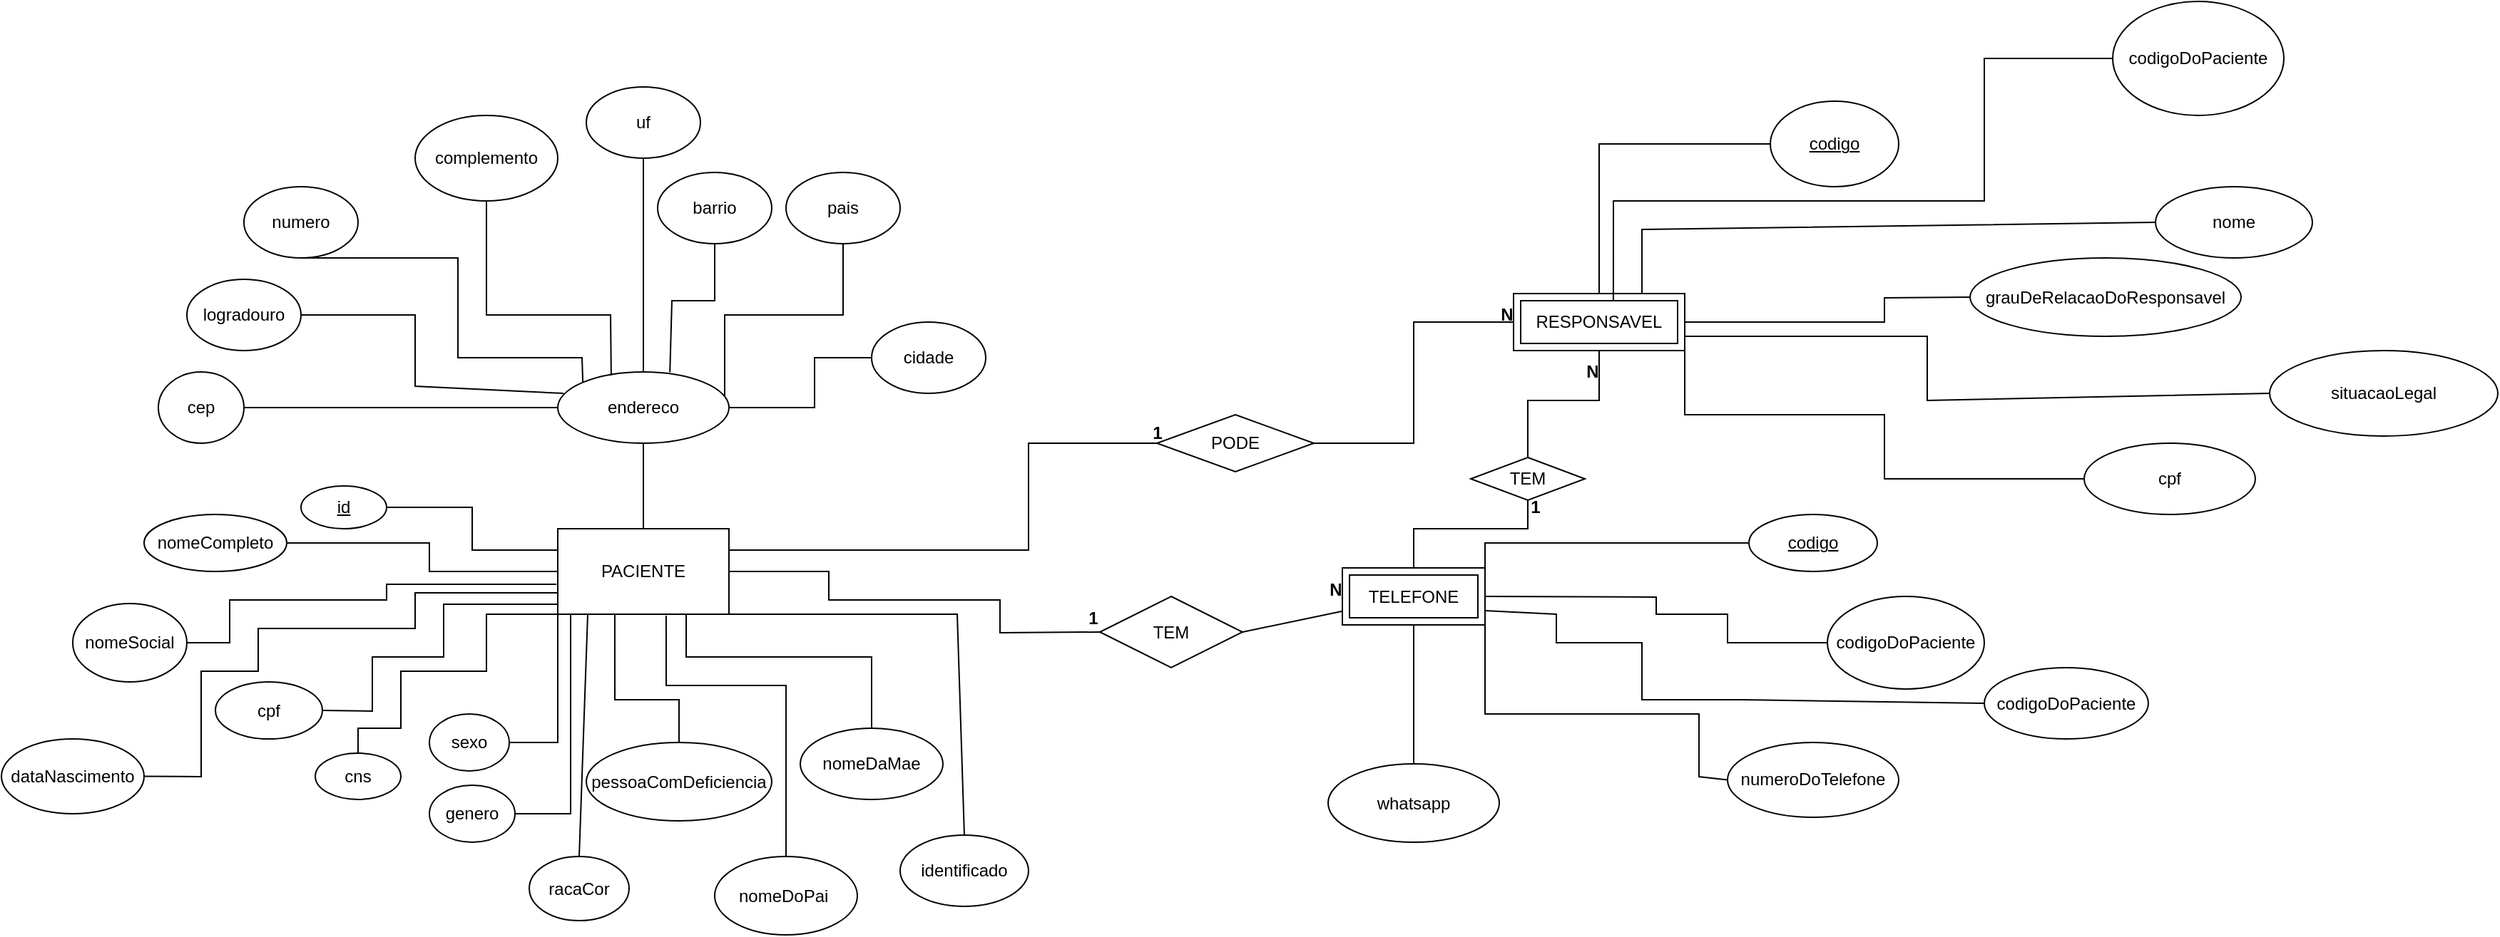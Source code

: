 <mxfile version="24.4.10" type="github">
  <diagram name="Página-1" id="SFgQcUFF7pyh4ZjSaCR_">
    <mxGraphModel dx="1862" dy="551" grid="1" gridSize="10" guides="1" tooltips="1" connect="1" arrows="1" fold="1" page="1" pageScale="1" pageWidth="827" pageHeight="1169" math="0" shadow="0">
      <root>
        <mxCell id="0" />
        <mxCell id="1" parent="0" />
        <mxCell id="bGYxSe46Wno6zwXiq_Kz-1" value="PACIENTE" style="rounded=0;whiteSpace=wrap;html=1;" vertex="1" parent="1">
          <mxGeometry x="230" y="380" width="120" height="60" as="geometry" />
        </mxCell>
        <mxCell id="bGYxSe46Wno6zwXiq_Kz-107" style="edgeStyle=orthogonalEdgeStyle;rounded=0;orthogonalLoop=1;jettySize=auto;html=1;exitX=0;exitY=0;exitDx=0;exitDy=0;" edge="1" parent="1" source="bGYxSe46Wno6zwXiq_Kz-4">
          <mxGeometry relative="1" as="geometry">
            <mxPoint x="247.412" y="277.235" as="targetPoint" />
          </mxGeometry>
        </mxCell>
        <mxCell id="bGYxSe46Wno6zwXiq_Kz-4" value="endereco" style="ellipse;whiteSpace=wrap;html=1;" vertex="1" parent="1">
          <mxGeometry x="230" y="270" width="120" height="50" as="geometry" />
        </mxCell>
        <mxCell id="bGYxSe46Wno6zwXiq_Kz-5" value="" style="endArrow=none;html=1;rounded=0;exitX=0;exitY=0.5;exitDx=0;exitDy=0;" edge="1" parent="1" source="bGYxSe46Wno6zwXiq_Kz-4" target="bGYxSe46Wno6zwXiq_Kz-6">
          <mxGeometry width="50" height="50" relative="1" as="geometry">
            <mxPoint x="250" y="210" as="sourcePoint" />
            <mxPoint x="300" y="160" as="targetPoint" />
            <Array as="points" />
          </mxGeometry>
        </mxCell>
        <mxCell id="bGYxSe46Wno6zwXiq_Kz-6" value="cep" style="ellipse;whiteSpace=wrap;html=1;" vertex="1" parent="1">
          <mxGeometry x="-50" y="270" width="60" height="50" as="geometry" />
        </mxCell>
        <mxCell id="bGYxSe46Wno6zwXiq_Kz-7" value="logradouro" style="ellipse;whiteSpace=wrap;html=1;" vertex="1" parent="1">
          <mxGeometry x="-30" y="205" width="80" height="50" as="geometry" />
        </mxCell>
        <mxCell id="bGYxSe46Wno6zwXiq_Kz-8" value="numero" style="ellipse;whiteSpace=wrap;html=1;" vertex="1" parent="1">
          <mxGeometry x="10" y="140" width="80" height="50" as="geometry" />
        </mxCell>
        <mxCell id="bGYxSe46Wno6zwXiq_Kz-9" value="complemento" style="ellipse;whiteSpace=wrap;html=1;" vertex="1" parent="1">
          <mxGeometry x="130" y="90" width="100" height="60" as="geometry" />
        </mxCell>
        <mxCell id="bGYxSe46Wno6zwXiq_Kz-10" value="uf" style="ellipse;whiteSpace=wrap;html=1;" vertex="1" parent="1">
          <mxGeometry x="250" y="70" width="80" height="50" as="geometry" />
        </mxCell>
        <mxCell id="bGYxSe46Wno6zwXiq_Kz-11" value="barrio" style="ellipse;whiteSpace=wrap;html=1;" vertex="1" parent="1">
          <mxGeometry x="300" y="130" width="80" height="50" as="geometry" />
        </mxCell>
        <mxCell id="bGYxSe46Wno6zwXiq_Kz-12" value="cidade" style="ellipse;whiteSpace=wrap;html=1;" vertex="1" parent="1">
          <mxGeometry x="450" y="235" width="80" height="50" as="geometry" />
        </mxCell>
        <mxCell id="bGYxSe46Wno6zwXiq_Kz-13" value="pais" style="ellipse;whiteSpace=wrap;html=1;" vertex="1" parent="1">
          <mxGeometry x="390" y="130" width="80" height="50" as="geometry" />
        </mxCell>
        <mxCell id="bGYxSe46Wno6zwXiq_Kz-14" value="" style="endArrow=none;html=1;rounded=0;entryX=1;entryY=0.5;entryDx=0;entryDy=0;exitX=0.033;exitY=0.3;exitDx=0;exitDy=0;exitPerimeter=0;" edge="1" parent="1" source="bGYxSe46Wno6zwXiq_Kz-4" target="bGYxSe46Wno6zwXiq_Kz-7">
          <mxGeometry width="50" height="50" relative="1" as="geometry">
            <mxPoint x="190" y="260" as="sourcePoint" />
            <mxPoint x="240" y="210" as="targetPoint" />
            <Array as="points">
              <mxPoint x="130" y="280" />
              <mxPoint x="130" y="230" />
            </Array>
          </mxGeometry>
        </mxCell>
        <mxCell id="bGYxSe46Wno6zwXiq_Kz-15" value="" style="endArrow=none;html=1;rounded=0;entryX=0.5;entryY=1;entryDx=0;entryDy=0;exitX=0;exitY=0;exitDx=0;exitDy=0;" edge="1" parent="1" source="bGYxSe46Wno6zwXiq_Kz-4" target="bGYxSe46Wno6zwXiq_Kz-8">
          <mxGeometry width="50" height="50" relative="1" as="geometry">
            <mxPoint x="250" y="280" as="sourcePoint" />
            <mxPoint x="315" y="210" as="targetPoint" />
            <Array as="points">
              <mxPoint x="247" y="260" />
              <mxPoint x="160" y="260" />
              <mxPoint x="160" y="190" />
            </Array>
          </mxGeometry>
        </mxCell>
        <mxCell id="bGYxSe46Wno6zwXiq_Kz-16" value="" style="endArrow=none;html=1;rounded=0;entryX=0.5;entryY=1;entryDx=0;entryDy=0;exitX=0.312;exitY=0.051;exitDx=0;exitDy=0;exitPerimeter=0;" edge="1" parent="1" source="bGYxSe46Wno6zwXiq_Kz-4" target="bGYxSe46Wno6zwXiq_Kz-9">
          <mxGeometry width="50" height="50" relative="1" as="geometry">
            <mxPoint x="290" y="270" as="sourcePoint" />
            <mxPoint x="340" y="220" as="targetPoint" />
            <Array as="points">
              <mxPoint x="267" y="230" />
              <mxPoint x="180" y="230" />
            </Array>
          </mxGeometry>
        </mxCell>
        <mxCell id="bGYxSe46Wno6zwXiq_Kz-17" value="" style="endArrow=none;html=1;rounded=0;exitX=0.5;exitY=0;exitDx=0;exitDy=0;" edge="1" parent="1" source="bGYxSe46Wno6zwXiq_Kz-4" target="bGYxSe46Wno6zwXiq_Kz-10">
          <mxGeometry width="50" height="50" relative="1" as="geometry">
            <mxPoint x="320" y="270" as="sourcePoint" />
            <mxPoint x="370" y="220" as="targetPoint" />
          </mxGeometry>
        </mxCell>
        <mxCell id="bGYxSe46Wno6zwXiq_Kz-18" value="" style="endArrow=none;html=1;rounded=0;entryX=0.5;entryY=1;entryDx=0;entryDy=0;exitX=0.655;exitY=0.004;exitDx=0;exitDy=0;exitPerimeter=0;" edge="1" parent="1" source="bGYxSe46Wno6zwXiq_Kz-4" target="bGYxSe46Wno6zwXiq_Kz-11">
          <mxGeometry width="50" height="50" relative="1" as="geometry">
            <mxPoint x="363.5" y="290" as="sourcePoint" />
            <mxPoint x="413.5" y="240" as="targetPoint" />
            <Array as="points">
              <mxPoint x="310" y="220" />
              <mxPoint x="340" y="220" />
            </Array>
          </mxGeometry>
        </mxCell>
        <mxCell id="bGYxSe46Wno6zwXiq_Kz-19" value="" style="endArrow=none;html=1;rounded=0;entryX=0.5;entryY=1;entryDx=0;entryDy=0;exitX=0.975;exitY=0.34;exitDx=0;exitDy=0;exitPerimeter=0;" edge="1" parent="1" source="bGYxSe46Wno6zwXiq_Kz-4" target="bGYxSe46Wno6zwXiq_Kz-13">
          <mxGeometry width="50" height="50" relative="1" as="geometry">
            <mxPoint x="390" y="370" as="sourcePoint" />
            <mxPoint x="440" y="320" as="targetPoint" />
            <Array as="points">
              <mxPoint x="347" y="230" />
              <mxPoint x="430" y="230" />
            </Array>
          </mxGeometry>
        </mxCell>
        <mxCell id="bGYxSe46Wno6zwXiq_Kz-22" value="" style="endArrow=none;html=1;rounded=0;entryX=0;entryY=0.5;entryDx=0;entryDy=0;exitX=1;exitY=0.5;exitDx=0;exitDy=0;" edge="1" parent="1" source="bGYxSe46Wno6zwXiq_Kz-4" target="bGYxSe46Wno6zwXiq_Kz-12">
          <mxGeometry width="50" height="50" relative="1" as="geometry">
            <mxPoint x="380" y="340" as="sourcePoint" />
            <mxPoint x="430" y="290" as="targetPoint" />
            <Array as="points">
              <mxPoint x="410" y="295" />
              <mxPoint x="410" y="260" />
            </Array>
          </mxGeometry>
        </mxCell>
        <mxCell id="bGYxSe46Wno6zwXiq_Kz-23" value="" style="endArrow=none;html=1;rounded=0;entryX=0.5;entryY=1;entryDx=0;entryDy=0;exitX=0.5;exitY=0;exitDx=0;exitDy=0;" edge="1" parent="1" source="bGYxSe46Wno6zwXiq_Kz-1" target="bGYxSe46Wno6zwXiq_Kz-4">
          <mxGeometry width="50" height="50" relative="1" as="geometry">
            <mxPoint x="280" y="390" as="sourcePoint" />
            <mxPoint x="330" y="340" as="targetPoint" />
          </mxGeometry>
        </mxCell>
        <mxCell id="bGYxSe46Wno6zwXiq_Kz-24" value="" style="endArrow=none;html=1;rounded=0;entryX=0;entryY=0.25;entryDx=0;entryDy=0;exitX=1;exitY=0.5;exitDx=0;exitDy=0;" edge="1" parent="1" source="bGYxSe46Wno6zwXiq_Kz-26" target="bGYxSe46Wno6zwXiq_Kz-1">
          <mxGeometry width="50" height="50" relative="1" as="geometry">
            <mxPoint x="150" y="417" as="sourcePoint" />
            <mxPoint x="210" y="420" as="targetPoint" />
            <Array as="points">
              <mxPoint x="170" y="365" />
              <mxPoint x="170" y="395" />
            </Array>
          </mxGeometry>
        </mxCell>
        <mxCell id="bGYxSe46Wno6zwXiq_Kz-26" value="&lt;u&gt;id&lt;/u&gt;" style="ellipse;whiteSpace=wrap;html=1;" vertex="1" parent="1">
          <mxGeometry x="50" y="350" width="60" height="30" as="geometry" />
        </mxCell>
        <mxCell id="bGYxSe46Wno6zwXiq_Kz-27" value="" style="endArrow=none;html=1;rounded=0;entryX=0;entryY=0.5;entryDx=0;entryDy=0;exitX=1;exitY=0.5;exitDx=0;exitDy=0;" edge="1" parent="1" source="bGYxSe46Wno6zwXiq_Kz-31" target="bGYxSe46Wno6zwXiq_Kz-1">
          <mxGeometry width="50" height="50" relative="1" as="geometry">
            <mxPoint x="180" y="500" as="sourcePoint" />
            <mxPoint x="230" y="450" as="targetPoint" />
            <Array as="points">
              <mxPoint x="140" y="390" />
              <mxPoint x="140" y="410" />
            </Array>
          </mxGeometry>
        </mxCell>
        <mxCell id="bGYxSe46Wno6zwXiq_Kz-28" value="cns" style="ellipse;whiteSpace=wrap;html=1;" vertex="1" parent="1">
          <mxGeometry x="60" y="537.5" width="60" height="32.5" as="geometry" />
        </mxCell>
        <mxCell id="bGYxSe46Wno6zwXiq_Kz-29" value="cpf" style="ellipse;whiteSpace=wrap;html=1;" vertex="1" parent="1">
          <mxGeometry x="-10" y="487.5" width="75" height="40" as="geometry" />
        </mxCell>
        <mxCell id="bGYxSe46Wno6zwXiq_Kz-30" value="sexo" style="ellipse;whiteSpace=wrap;html=1;" vertex="1" parent="1">
          <mxGeometry x="140" y="510" width="56" height="40" as="geometry" />
        </mxCell>
        <mxCell id="bGYxSe46Wno6zwXiq_Kz-31" value="nomeCompleto" style="ellipse;whiteSpace=wrap;html=1;" vertex="1" parent="1">
          <mxGeometry x="-60" y="370" width="100" height="40" as="geometry" />
        </mxCell>
        <mxCell id="bGYxSe46Wno6zwXiq_Kz-32" value="" style="endArrow=none;html=1;rounded=0;entryX=0;entryY=0.883;entryDx=0;entryDy=0;exitX=1;exitY=0.5;exitDx=0;exitDy=0;entryPerimeter=0;" edge="1" parent="1" source="bGYxSe46Wno6zwXiq_Kz-29" target="bGYxSe46Wno6zwXiq_Kz-1">
          <mxGeometry width="50" height="50" relative="1" as="geometry">
            <mxPoint x="80" y="460" as="sourcePoint" />
            <mxPoint x="295" y="450" as="targetPoint" />
            <Array as="points">
              <mxPoint x="100" y="508" />
              <mxPoint x="100" y="470" />
              <mxPoint x="150" y="470" />
              <mxPoint x="150" y="433" />
            </Array>
          </mxGeometry>
        </mxCell>
        <mxCell id="bGYxSe46Wno6zwXiq_Kz-33" value="" style="endArrow=none;html=1;rounded=0;exitX=1;exitY=0.5;exitDx=0;exitDy=0;" edge="1" parent="1" source="bGYxSe46Wno6zwXiq_Kz-30">
          <mxGeometry width="50" height="50" relative="1" as="geometry">
            <mxPoint x="240" y="510" as="sourcePoint" />
            <mxPoint x="230" y="440" as="targetPoint" />
            <Array as="points">
              <mxPoint x="230" y="530" />
            </Array>
          </mxGeometry>
        </mxCell>
        <mxCell id="bGYxSe46Wno6zwXiq_Kz-34" value="" style="endArrow=none;html=1;rounded=0;entryX=0;entryY=1;entryDx=0;entryDy=0;exitX=0.5;exitY=0;exitDx=0;exitDy=0;" edge="1" parent="1" source="bGYxSe46Wno6zwXiq_Kz-28" target="bGYxSe46Wno6zwXiq_Kz-1">
          <mxGeometry width="50" height="50" relative="1" as="geometry">
            <mxPoint x="120" y="520" as="sourcePoint" />
            <mxPoint x="290" y="507.5" as="targetPoint" />
            <Array as="points">
              <mxPoint x="90" y="520" />
              <mxPoint x="120" y="520" />
              <mxPoint x="120" y="480" />
              <mxPoint x="180" y="480" />
              <mxPoint x="180" y="440" />
            </Array>
          </mxGeometry>
        </mxCell>
        <mxCell id="bGYxSe46Wno6zwXiq_Kz-35" style="edgeStyle=orthogonalEdgeStyle;rounded=0;orthogonalLoop=1;jettySize=auto;html=1;exitX=0.5;exitY=1;exitDx=0;exitDy=0;" edge="1" parent="1" source="bGYxSe46Wno6zwXiq_Kz-28" target="bGYxSe46Wno6zwXiq_Kz-28">
          <mxGeometry relative="1" as="geometry" />
        </mxCell>
        <mxCell id="bGYxSe46Wno6zwXiq_Kz-36" value="" style="endArrow=none;html=1;rounded=0;entryX=0.075;entryY=1;entryDx=0;entryDy=0;entryPerimeter=0;exitX=1;exitY=0.5;exitDx=0;exitDy=0;" edge="1" parent="1" source="bGYxSe46Wno6zwXiq_Kz-37" target="bGYxSe46Wno6zwXiq_Kz-1">
          <mxGeometry width="50" height="50" relative="1" as="geometry">
            <mxPoint x="330" y="520" as="sourcePoint" />
            <mxPoint x="420" y="515" as="targetPoint" />
            <Array as="points">
              <mxPoint x="239" y="580" />
            </Array>
          </mxGeometry>
        </mxCell>
        <mxCell id="bGYxSe46Wno6zwXiq_Kz-37" value="genero" style="ellipse;whiteSpace=wrap;html=1;" vertex="1" parent="1">
          <mxGeometry x="140" y="560" width="60" height="40" as="geometry" />
        </mxCell>
        <mxCell id="bGYxSe46Wno6zwXiq_Kz-39" value="" style="endArrow=none;html=1;rounded=0;entryX=0.175;entryY=1;entryDx=0;entryDy=0;exitX=0.5;exitY=0;exitDx=0;exitDy=0;entryPerimeter=0;" edge="1" parent="1" source="bGYxSe46Wno6zwXiq_Kz-40" target="bGYxSe46Wno6zwXiq_Kz-1">
          <mxGeometry width="50" height="50" relative="1" as="geometry">
            <mxPoint x="440" y="550" as="sourcePoint" />
            <mxPoint x="440" y="420" as="targetPoint" />
          </mxGeometry>
        </mxCell>
        <mxCell id="bGYxSe46Wno6zwXiq_Kz-40" value="racaCor" style="ellipse;whiteSpace=wrap;html=1;" vertex="1" parent="1">
          <mxGeometry x="210" y="610" width="70" height="45" as="geometry" />
        </mxCell>
        <mxCell id="bGYxSe46Wno6zwXiq_Kz-41" value="pessoaComDeficiencia" style="ellipse;whiteSpace=wrap;html=1;" vertex="1" parent="1">
          <mxGeometry x="250" y="530" width="130" height="55" as="geometry" />
        </mxCell>
        <mxCell id="bGYxSe46Wno6zwXiq_Kz-42" value="" style="endArrow=none;html=1;rounded=0;entryX=0.333;entryY=1;entryDx=0;entryDy=0;exitX=0.5;exitY=0;exitDx=0;exitDy=0;entryPerimeter=0;" edge="1" parent="1" source="bGYxSe46Wno6zwXiq_Kz-41" target="bGYxSe46Wno6zwXiq_Kz-1">
          <mxGeometry width="50" height="50" relative="1" as="geometry">
            <mxPoint x="425" y="510" as="sourcePoint" />
            <mxPoint x="475" y="460" as="targetPoint" />
            <Array as="points">
              <mxPoint x="315" y="500" />
              <mxPoint x="270" y="500" />
            </Array>
          </mxGeometry>
        </mxCell>
        <mxCell id="bGYxSe46Wno6zwXiq_Kz-43" value="nomeDaMae" style="ellipse;whiteSpace=wrap;html=1;" vertex="1" parent="1">
          <mxGeometry x="400" y="520" width="100" height="50" as="geometry" />
        </mxCell>
        <mxCell id="bGYxSe46Wno6zwXiq_Kz-44" value="nomeDoPai&amp;nbsp;" style="ellipse;whiteSpace=wrap;html=1;" vertex="1" parent="1">
          <mxGeometry x="340" y="610" width="100" height="55" as="geometry" />
        </mxCell>
        <mxCell id="bGYxSe46Wno6zwXiq_Kz-46" value="" style="endArrow=none;html=1;rounded=0;exitX=0.5;exitY=0;exitDx=0;exitDy=0;entryX=0.633;entryY=1.017;entryDx=0;entryDy=0;entryPerimeter=0;" edge="1" parent="1" source="bGYxSe46Wno6zwXiq_Kz-44" target="bGYxSe46Wno6zwXiq_Kz-1">
          <mxGeometry width="50" height="50" relative="1" as="geometry">
            <mxPoint x="390" y="480" as="sourcePoint" />
            <mxPoint x="440" y="430" as="targetPoint" />
            <Array as="points">
              <mxPoint x="390" y="490" />
              <mxPoint x="306" y="490" />
            </Array>
          </mxGeometry>
        </mxCell>
        <mxCell id="bGYxSe46Wno6zwXiq_Kz-47" value="" style="endArrow=none;html=1;rounded=0;exitX=0.5;exitY=0;exitDx=0;exitDy=0;entryX=0.75;entryY=1;entryDx=0;entryDy=0;" edge="1" parent="1" source="bGYxSe46Wno6zwXiq_Kz-43" target="bGYxSe46Wno6zwXiq_Kz-1">
          <mxGeometry width="50" height="50" relative="1" as="geometry">
            <mxPoint x="390" y="480" as="sourcePoint" />
            <mxPoint x="330" y="460" as="targetPoint" />
            <Array as="points">
              <mxPoint x="450" y="470" />
              <mxPoint x="320" y="470" />
            </Array>
          </mxGeometry>
        </mxCell>
        <mxCell id="bGYxSe46Wno6zwXiq_Kz-50" value="identificado" style="ellipse;whiteSpace=wrap;html=1;" vertex="1" parent="1">
          <mxGeometry x="470" y="595" width="90" height="50" as="geometry" />
        </mxCell>
        <mxCell id="bGYxSe46Wno6zwXiq_Kz-51" value="" style="endArrow=none;html=1;rounded=0;entryX=1;entryY=1;entryDx=0;entryDy=0;exitX=0.5;exitY=0;exitDx=0;exitDy=0;" edge="1" parent="1" source="bGYxSe46Wno6zwXiq_Kz-50" target="bGYxSe46Wno6zwXiq_Kz-1">
          <mxGeometry width="50" height="50" relative="1" as="geometry">
            <mxPoint x="520" y="540" as="sourcePoint" />
            <mxPoint x="570" y="490" as="targetPoint" />
            <Array as="points">
              <mxPoint x="510" y="440" />
            </Array>
          </mxGeometry>
        </mxCell>
        <mxCell id="bGYxSe46Wno6zwXiq_Kz-52" value="nomeSocial" style="ellipse;whiteSpace=wrap;html=1;" vertex="1" parent="1">
          <mxGeometry x="-110" y="432.5" width="80" height="55" as="geometry" />
        </mxCell>
        <mxCell id="bGYxSe46Wno6zwXiq_Kz-53" value="" style="endArrow=none;html=1;rounded=0;entryX=-0.008;entryY=0.65;entryDx=0;entryDy=0;entryPerimeter=0;exitX=1;exitY=0.5;exitDx=0;exitDy=0;" edge="1" parent="1" source="bGYxSe46Wno6zwXiq_Kz-52" target="bGYxSe46Wno6zwXiq_Kz-1">
          <mxGeometry width="50" height="50" relative="1" as="geometry">
            <mxPoint y="470" as="sourcePoint" />
            <mxPoint x="150" y="420" as="targetPoint" />
            <Array as="points">
              <mxPoint y="460" />
              <mxPoint y="430" />
              <mxPoint x="110" y="430" />
              <mxPoint x="110" y="419" />
            </Array>
          </mxGeometry>
        </mxCell>
        <mxCell id="bGYxSe46Wno6zwXiq_Kz-55" value="dataNascimento" style="ellipse;whiteSpace=wrap;html=1;" vertex="1" parent="1">
          <mxGeometry x="-160" y="527.5" width="100" height="52.5" as="geometry" />
        </mxCell>
        <mxCell id="bGYxSe46Wno6zwXiq_Kz-56" value="" style="endArrow=none;html=1;rounded=0;entryX=0;entryY=0.75;entryDx=0;entryDy=0;exitX=1;exitY=0.5;exitDx=0;exitDy=0;" edge="1" parent="1" source="bGYxSe46Wno6zwXiq_Kz-55" target="bGYxSe46Wno6zwXiq_Kz-1">
          <mxGeometry width="50" height="50" relative="1" as="geometry">
            <mxPoint x="-70" y="610" as="sourcePoint" />
            <mxPoint x="-20" y="560" as="targetPoint" />
            <Array as="points">
              <mxPoint x="-20" y="554" />
              <mxPoint x="-20" y="480" />
              <mxPoint x="20" y="480" />
              <mxPoint x="20" y="450" />
              <mxPoint x="130" y="450" />
              <mxPoint x="130" y="425" />
            </Array>
          </mxGeometry>
        </mxCell>
        <mxCell id="bGYxSe46Wno6zwXiq_Kz-57" value="TEM" style="rhombus;whiteSpace=wrap;html=1;" vertex="1" parent="1">
          <mxGeometry x="610" y="427.5" width="100" height="50" as="geometry" />
        </mxCell>
        <mxCell id="bGYxSe46Wno6zwXiq_Kz-58" value="" style="endArrow=none;html=1;rounded=0;entryX=0;entryY=0.5;entryDx=0;entryDy=0;exitX=1;exitY=0.5;exitDx=0;exitDy=0;" edge="1" parent="1" source="bGYxSe46Wno6zwXiq_Kz-1" target="bGYxSe46Wno6zwXiq_Kz-57">
          <mxGeometry width="50" height="50" relative="1" as="geometry">
            <mxPoint x="364" y="420" as="sourcePoint" />
            <mxPoint x="414" y="370" as="targetPoint" />
            <Array as="points">
              <mxPoint x="420" y="410" />
              <mxPoint x="420" y="430" />
              <mxPoint x="540" y="430" />
              <mxPoint x="540" y="453" />
            </Array>
          </mxGeometry>
        </mxCell>
        <mxCell id="bGYxSe46Wno6zwXiq_Kz-61" value="1" style="text;html=1;align=center;verticalAlign=middle;resizable=0;points=[];autosize=1;strokeColor=none;fillColor=none;fontStyle=1" vertex="1" parent="1">
          <mxGeometry x="590" y="427.5" width="30" height="30" as="geometry" />
        </mxCell>
        <mxCell id="bGYxSe46Wno6zwXiq_Kz-66" value="" style="endArrow=none;html=1;rounded=0;exitX=1;exitY=0.5;exitDx=0;exitDy=0;" edge="1" parent="1" source="bGYxSe46Wno6zwXiq_Kz-57" target="bGYxSe46Wno6zwXiq_Kz-67">
          <mxGeometry width="50" height="50" relative="1" as="geometry">
            <mxPoint x="610" y="480" as="sourcePoint" />
            <mxPoint x="660" y="430" as="targetPoint" />
          </mxGeometry>
        </mxCell>
        <mxCell id="bGYxSe46Wno6zwXiq_Kz-67" value="TELEFONE" style="shape=ext;margin=3;double=1;whiteSpace=wrap;html=1;align=center;" vertex="1" parent="1">
          <mxGeometry x="780" y="407.5" width="100" height="40" as="geometry" />
        </mxCell>
        <mxCell id="bGYxSe46Wno6zwXiq_Kz-68" value="&lt;b&gt;N&lt;/b&gt;" style="text;html=1;align=center;verticalAlign=middle;resizable=0;points=[];autosize=1;strokeColor=none;fillColor=none;" vertex="1" parent="1">
          <mxGeometry x="760" y="407.5" width="30" height="30" as="geometry" />
        </mxCell>
        <mxCell id="bGYxSe46Wno6zwXiq_Kz-70" value="" style="endArrow=none;html=1;rounded=0;exitX=1;exitY=0.25;exitDx=0;exitDy=0;entryX=0;entryY=0.5;entryDx=0;entryDy=0;" edge="1" parent="1" source="bGYxSe46Wno6zwXiq_Kz-1" target="bGYxSe46Wno6zwXiq_Kz-80">
          <mxGeometry width="50" height="50" relative="1" as="geometry">
            <mxPoint x="440" y="390" as="sourcePoint" />
            <mxPoint x="750" y="320" as="targetPoint" />
            <Array as="points">
              <mxPoint x="560" y="395" />
              <mxPoint x="560" y="320" />
              <mxPoint x="670" y="320" />
            </Array>
          </mxGeometry>
        </mxCell>
        <mxCell id="bGYxSe46Wno6zwXiq_Kz-72" value="&lt;u&gt;codigo&lt;/u&gt;" style="ellipse;whiteSpace=wrap;html=1;" vertex="1" parent="1">
          <mxGeometry x="1065" y="370" width="90" height="40" as="geometry" />
        </mxCell>
        <mxCell id="bGYxSe46Wno6zwXiq_Kz-73" value="" style="endArrow=none;html=1;rounded=0;exitX=1;exitY=0;exitDx=0;exitDy=0;entryX=0;entryY=0.5;entryDx=0;entryDy=0;" edge="1" parent="1" source="bGYxSe46Wno6zwXiq_Kz-67" target="bGYxSe46Wno6zwXiq_Kz-72">
          <mxGeometry width="50" height="50" relative="1" as="geometry">
            <mxPoint x="920" y="460" as="sourcePoint" />
            <mxPoint x="970" y="410" as="targetPoint" />
            <Array as="points">
              <mxPoint x="880" y="390" />
            </Array>
          </mxGeometry>
        </mxCell>
        <mxCell id="bGYxSe46Wno6zwXiq_Kz-74" value="codigoDoPaciente" style="ellipse;whiteSpace=wrap;html=1;" vertex="1" parent="1">
          <mxGeometry x="1120" y="427.5" width="110" height="65" as="geometry" />
        </mxCell>
        <mxCell id="bGYxSe46Wno6zwXiq_Kz-75" value="" style="endArrow=none;html=1;rounded=0;entryX=0;entryY=0.5;entryDx=0;entryDy=0;exitX=1;exitY=0.5;exitDx=0;exitDy=0;" edge="1" parent="1" source="bGYxSe46Wno6zwXiq_Kz-67" target="bGYxSe46Wno6zwXiq_Kz-74">
          <mxGeometry width="50" height="50" relative="1" as="geometry">
            <mxPoint x="890" y="475" as="sourcePoint" />
            <mxPoint x="940" y="425" as="targetPoint" />
            <Array as="points">
              <mxPoint x="1000" y="428" />
              <mxPoint x="1000" y="440" />
              <mxPoint x="1050" y="440" />
              <mxPoint x="1050" y="460" />
            </Array>
          </mxGeometry>
        </mxCell>
        <mxCell id="bGYxSe46Wno6zwXiq_Kz-76" value="" style="endArrow=none;html=1;rounded=0;exitX=0;exitY=0.5;exitDx=0;exitDy=0;" edge="1" parent="1" source="bGYxSe46Wno6zwXiq_Kz-77">
          <mxGeometry width="50" height="50" relative="1" as="geometry">
            <mxPoint x="990" y="490" as="sourcePoint" />
            <mxPoint x="880" y="440" as="targetPoint" />
            <Array as="points">
              <mxPoint x="1030" y="554" />
              <mxPoint x="1030" y="510" />
              <mxPoint x="960" y="510" />
              <mxPoint x="880" y="510" />
            </Array>
          </mxGeometry>
        </mxCell>
        <mxCell id="bGYxSe46Wno6zwXiq_Kz-77" value="numeroDoTelefone" style="ellipse;whiteSpace=wrap;html=1;" vertex="1" parent="1">
          <mxGeometry x="1050" y="530" width="120" height="52.5" as="geometry" />
        </mxCell>
        <mxCell id="bGYxSe46Wno6zwXiq_Kz-78" value="whatsapp" style="ellipse;whiteSpace=wrap;html=1;" vertex="1" parent="1">
          <mxGeometry x="770" y="545" width="120" height="55" as="geometry" />
        </mxCell>
        <mxCell id="bGYxSe46Wno6zwXiq_Kz-79" value="" style="endArrow=none;html=1;rounded=0;entryX=0.5;entryY=1;entryDx=0;entryDy=0;exitX=0.5;exitY=0;exitDx=0;exitDy=0;" edge="1" parent="1" source="bGYxSe46Wno6zwXiq_Kz-78" target="bGYxSe46Wno6zwXiq_Kz-67">
          <mxGeometry width="50" height="50" relative="1" as="geometry">
            <mxPoint x="827" y="505" as="sourcePoint" />
            <mxPoint x="877" y="455" as="targetPoint" />
            <Array as="points">
              <mxPoint x="830" y="460" />
            </Array>
          </mxGeometry>
        </mxCell>
        <mxCell id="bGYxSe46Wno6zwXiq_Kz-80" value="PODE" style="rhombus;whiteSpace=wrap;html=1;" vertex="1" parent="1">
          <mxGeometry x="650" y="300" width="110" height="40" as="geometry" />
        </mxCell>
        <mxCell id="bGYxSe46Wno6zwXiq_Kz-82" value="" style="endArrow=none;html=1;rounded=0;exitX=1;exitY=0.5;exitDx=0;exitDy=0;entryX=0;entryY=0.5;entryDx=0;entryDy=0;" edge="1" parent="1" source="bGYxSe46Wno6zwXiq_Kz-80" target="bGYxSe46Wno6zwXiq_Kz-83">
          <mxGeometry width="50" height="50" relative="1" as="geometry">
            <mxPoint x="770" y="300" as="sourcePoint" />
            <mxPoint x="830" y="240" as="targetPoint" />
            <Array as="points">
              <mxPoint x="830" y="320" />
              <mxPoint x="830" y="235" />
            </Array>
          </mxGeometry>
        </mxCell>
        <mxCell id="bGYxSe46Wno6zwXiq_Kz-83" value="RESPONSAVEL" style="shape=ext;margin=3;double=1;whiteSpace=wrap;html=1;align=center;" vertex="1" parent="1">
          <mxGeometry x="900" y="215" width="120" height="40" as="geometry" />
        </mxCell>
        <mxCell id="bGYxSe46Wno6zwXiq_Kz-84" value="&lt;b&gt;1&lt;/b&gt;" style="text;html=1;align=center;verticalAlign=middle;resizable=0;points=[];autosize=1;strokeColor=none;fillColor=none;" vertex="1" parent="1">
          <mxGeometry x="635" y="298" width="30" height="30" as="geometry" />
        </mxCell>
        <mxCell id="bGYxSe46Wno6zwXiq_Kz-85" value="&lt;b&gt;N&lt;/b&gt;" style="text;html=1;align=center;verticalAlign=middle;resizable=0;points=[];autosize=1;strokeColor=none;fillColor=none;" vertex="1" parent="1">
          <mxGeometry x="880" y="215" width="30" height="30" as="geometry" />
        </mxCell>
        <mxCell id="bGYxSe46Wno6zwXiq_Kz-86" value="" style="endArrow=none;html=1;rounded=0;exitX=0.5;exitY=0;exitDx=0;exitDy=0;" edge="1" parent="1" source="bGYxSe46Wno6zwXiq_Kz-83" target="bGYxSe46Wno6zwXiq_Kz-87">
          <mxGeometry width="50" height="50" relative="1" as="geometry">
            <mxPoint x="950" y="180" as="sourcePoint" />
            <mxPoint x="1050" y="120" as="targetPoint" />
            <Array as="points">
              <mxPoint x="960" y="110" />
            </Array>
          </mxGeometry>
        </mxCell>
        <mxCell id="bGYxSe46Wno6zwXiq_Kz-87" value="&lt;u&gt;codigo&lt;/u&gt;" style="ellipse;whiteSpace=wrap;html=1;" vertex="1" parent="1">
          <mxGeometry x="1080" y="80" width="90" height="60" as="geometry" />
        </mxCell>
        <mxCell id="bGYxSe46Wno6zwXiq_Kz-88" value="nome" style="ellipse;whiteSpace=wrap;html=1;" vertex="1" parent="1">
          <mxGeometry x="1350" y="140" width="110" height="50" as="geometry" />
        </mxCell>
        <mxCell id="bGYxSe46Wno6zwXiq_Kz-89" value="" style="endArrow=none;html=1;rounded=0;exitX=0.75;exitY=0;exitDx=0;exitDy=0;entryX=0;entryY=0.5;entryDx=0;entryDy=0;" edge="1" parent="1" source="bGYxSe46Wno6zwXiq_Kz-83" target="bGYxSe46Wno6zwXiq_Kz-88">
          <mxGeometry width="50" height="50" relative="1" as="geometry">
            <mxPoint x="1040" y="310" as="sourcePoint" />
            <mxPoint x="1090" y="260" as="targetPoint" />
            <Array as="points">
              <mxPoint x="990" y="170" />
            </Array>
          </mxGeometry>
        </mxCell>
        <mxCell id="bGYxSe46Wno6zwXiq_Kz-90" value="grauDeRelacaoDoResponsavel" style="ellipse;whiteSpace=wrap;html=1;" vertex="1" parent="1">
          <mxGeometry x="1220" y="190" width="190" height="55" as="geometry" />
        </mxCell>
        <mxCell id="bGYxSe46Wno6zwXiq_Kz-91" value="" style="endArrow=none;html=1;rounded=0;exitX=1;exitY=0.5;exitDx=0;exitDy=0;entryX=0;entryY=0.5;entryDx=0;entryDy=0;" edge="1" parent="1" source="bGYxSe46Wno6zwXiq_Kz-83" target="bGYxSe46Wno6zwXiq_Kz-90">
          <mxGeometry width="50" height="50" relative="1" as="geometry">
            <mxPoint x="1310" y="300" as="sourcePoint" />
            <mxPoint x="1360" y="250" as="targetPoint" />
            <Array as="points">
              <mxPoint x="1100" y="235" />
              <mxPoint x="1160" y="235" />
              <mxPoint x="1160" y="218" />
            </Array>
          </mxGeometry>
        </mxCell>
        <mxCell id="bGYxSe46Wno6zwXiq_Kz-92" value="" style="endArrow=none;html=1;rounded=0;exitX=1;exitY=0.75;exitDx=0;exitDy=0;entryX=0;entryY=0.5;entryDx=0;entryDy=0;" edge="1" parent="1" source="bGYxSe46Wno6zwXiq_Kz-83" target="bGYxSe46Wno6zwXiq_Kz-93">
          <mxGeometry width="50" height="50" relative="1" as="geometry">
            <mxPoint x="1070" y="243" as="sourcePoint" />
            <mxPoint x="1340" y="326" as="targetPoint" />
            <Array as="points">
              <mxPoint x="1190" y="245" />
              <mxPoint x="1190" y="290" />
            </Array>
          </mxGeometry>
        </mxCell>
        <mxCell id="bGYxSe46Wno6zwXiq_Kz-93" value="situacaoLegal" style="ellipse;whiteSpace=wrap;html=1;" vertex="1" parent="1">
          <mxGeometry x="1430" y="255" width="160" height="60" as="geometry" />
        </mxCell>
        <mxCell id="bGYxSe46Wno6zwXiq_Kz-95" value="cpf" style="ellipse;whiteSpace=wrap;html=1;" vertex="1" parent="1">
          <mxGeometry x="1300" y="320" width="120" height="50" as="geometry" />
        </mxCell>
        <mxCell id="bGYxSe46Wno6zwXiq_Kz-96" value="" style="endArrow=none;html=1;rounded=0;exitX=1;exitY=1;exitDx=0;exitDy=0;entryX=0;entryY=0.5;entryDx=0;entryDy=0;" edge="1" parent="1" source="bGYxSe46Wno6zwXiq_Kz-83" target="bGYxSe46Wno6zwXiq_Kz-95">
          <mxGeometry width="50" height="50" relative="1" as="geometry">
            <mxPoint x="1310" y="300" as="sourcePoint" />
            <mxPoint x="1360" y="250" as="targetPoint" />
            <Array as="points">
              <mxPoint x="1020" y="300" />
              <mxPoint x="1160" y="300" />
              <mxPoint x="1160" y="345" />
            </Array>
          </mxGeometry>
        </mxCell>
        <mxCell id="bGYxSe46Wno6zwXiq_Kz-97" value="TEM" style="rhombus;whiteSpace=wrap;html=1;" vertex="1" parent="1">
          <mxGeometry x="870" y="330" width="80" height="30" as="geometry" />
        </mxCell>
        <mxCell id="bGYxSe46Wno6zwXiq_Kz-98" value="" style="endArrow=none;html=1;rounded=0;exitX=0.583;exitY=0.125;exitDx=0;exitDy=0;exitPerimeter=0;entryX=0;entryY=0.5;entryDx=0;entryDy=0;" edge="1" parent="1" source="bGYxSe46Wno6zwXiq_Kz-83" target="bGYxSe46Wno6zwXiq_Kz-99">
          <mxGeometry width="50" height="50" relative="1" as="geometry">
            <mxPoint x="970" y="170" as="sourcePoint" />
            <mxPoint x="1270" y="60" as="targetPoint" />
            <Array as="points">
              <mxPoint x="970" y="150" />
              <mxPoint x="1230" y="150" />
              <mxPoint x="1230" y="50" />
            </Array>
          </mxGeometry>
        </mxCell>
        <mxCell id="bGYxSe46Wno6zwXiq_Kz-99" value="codigoDoPaciente" style="ellipse;whiteSpace=wrap;html=1;" vertex="1" parent="1">
          <mxGeometry x="1320" y="10" width="120" height="80" as="geometry" />
        </mxCell>
        <mxCell id="bGYxSe46Wno6zwXiq_Kz-100" value="" style="endArrow=none;html=1;rounded=0;entryX=0.5;entryY=1;entryDx=0;entryDy=0;exitX=0.5;exitY=0;exitDx=0;exitDy=0;" edge="1" parent="1" source="bGYxSe46Wno6zwXiq_Kz-97" target="bGYxSe46Wno6zwXiq_Kz-83">
          <mxGeometry width="50" height="50" relative="1" as="geometry">
            <mxPoint x="980" y="355" as="sourcePoint" />
            <mxPoint x="1030" y="305" as="targetPoint" />
            <Array as="points">
              <mxPoint x="910" y="290" />
              <mxPoint x="960" y="290" />
            </Array>
          </mxGeometry>
        </mxCell>
        <mxCell id="bGYxSe46Wno6zwXiq_Kz-101" value="" style="endArrow=none;html=1;rounded=0;entryX=0.5;entryY=1;entryDx=0;entryDy=0;exitX=0.5;exitY=0;exitDx=0;exitDy=0;" edge="1" parent="1" source="bGYxSe46Wno6zwXiq_Kz-67" target="bGYxSe46Wno6zwXiq_Kz-97">
          <mxGeometry width="50" height="50" relative="1" as="geometry">
            <mxPoint x="800" y="395" as="sourcePoint" />
            <mxPoint x="850" y="345" as="targetPoint" />
            <Array as="points">
              <mxPoint x="830" y="380" />
              <mxPoint x="910" y="380" />
            </Array>
          </mxGeometry>
        </mxCell>
        <mxCell id="bGYxSe46Wno6zwXiq_Kz-102" value="codigoDoPaciente" style="ellipse;whiteSpace=wrap;html=1;" vertex="1" parent="1">
          <mxGeometry x="1230" y="477.5" width="115" height="50" as="geometry" />
        </mxCell>
        <mxCell id="bGYxSe46Wno6zwXiq_Kz-103" value="" style="endArrow=none;html=1;rounded=0;entryX=0;entryY=0.5;entryDx=0;entryDy=0;exitX=1;exitY=0.75;exitDx=0;exitDy=0;" edge="1" parent="1" source="bGYxSe46Wno6zwXiq_Kz-67" target="bGYxSe46Wno6zwXiq_Kz-102">
          <mxGeometry width="50" height="50" relative="1" as="geometry">
            <mxPoint x="1000" y="662.5" as="sourcePoint" />
            <mxPoint x="1050" y="612.5" as="targetPoint" />
            <Array as="points">
              <mxPoint x="930" y="440" />
              <mxPoint x="930" y="460" />
              <mxPoint x="990" y="460" />
              <mxPoint x="990" y="500" />
              <mxPoint x="1060" y="500" />
            </Array>
          </mxGeometry>
        </mxCell>
        <mxCell id="bGYxSe46Wno6zwXiq_Kz-104" value="&lt;b&gt;1&lt;/b&gt;" style="text;html=1;align=center;verticalAlign=middle;resizable=0;points=[];autosize=1;strokeColor=none;fillColor=none;" vertex="1" parent="1">
          <mxGeometry x="900" y="350" width="30" height="30" as="geometry" />
        </mxCell>
        <mxCell id="bGYxSe46Wno6zwXiq_Kz-105" value="&lt;b&gt;N&lt;/b&gt;" style="text;html=1;align=center;verticalAlign=middle;resizable=0;points=[];autosize=1;strokeColor=none;fillColor=none;" vertex="1" parent="1">
          <mxGeometry x="940" y="255" width="30" height="30" as="geometry" />
        </mxCell>
      </root>
    </mxGraphModel>
  </diagram>
</mxfile>
